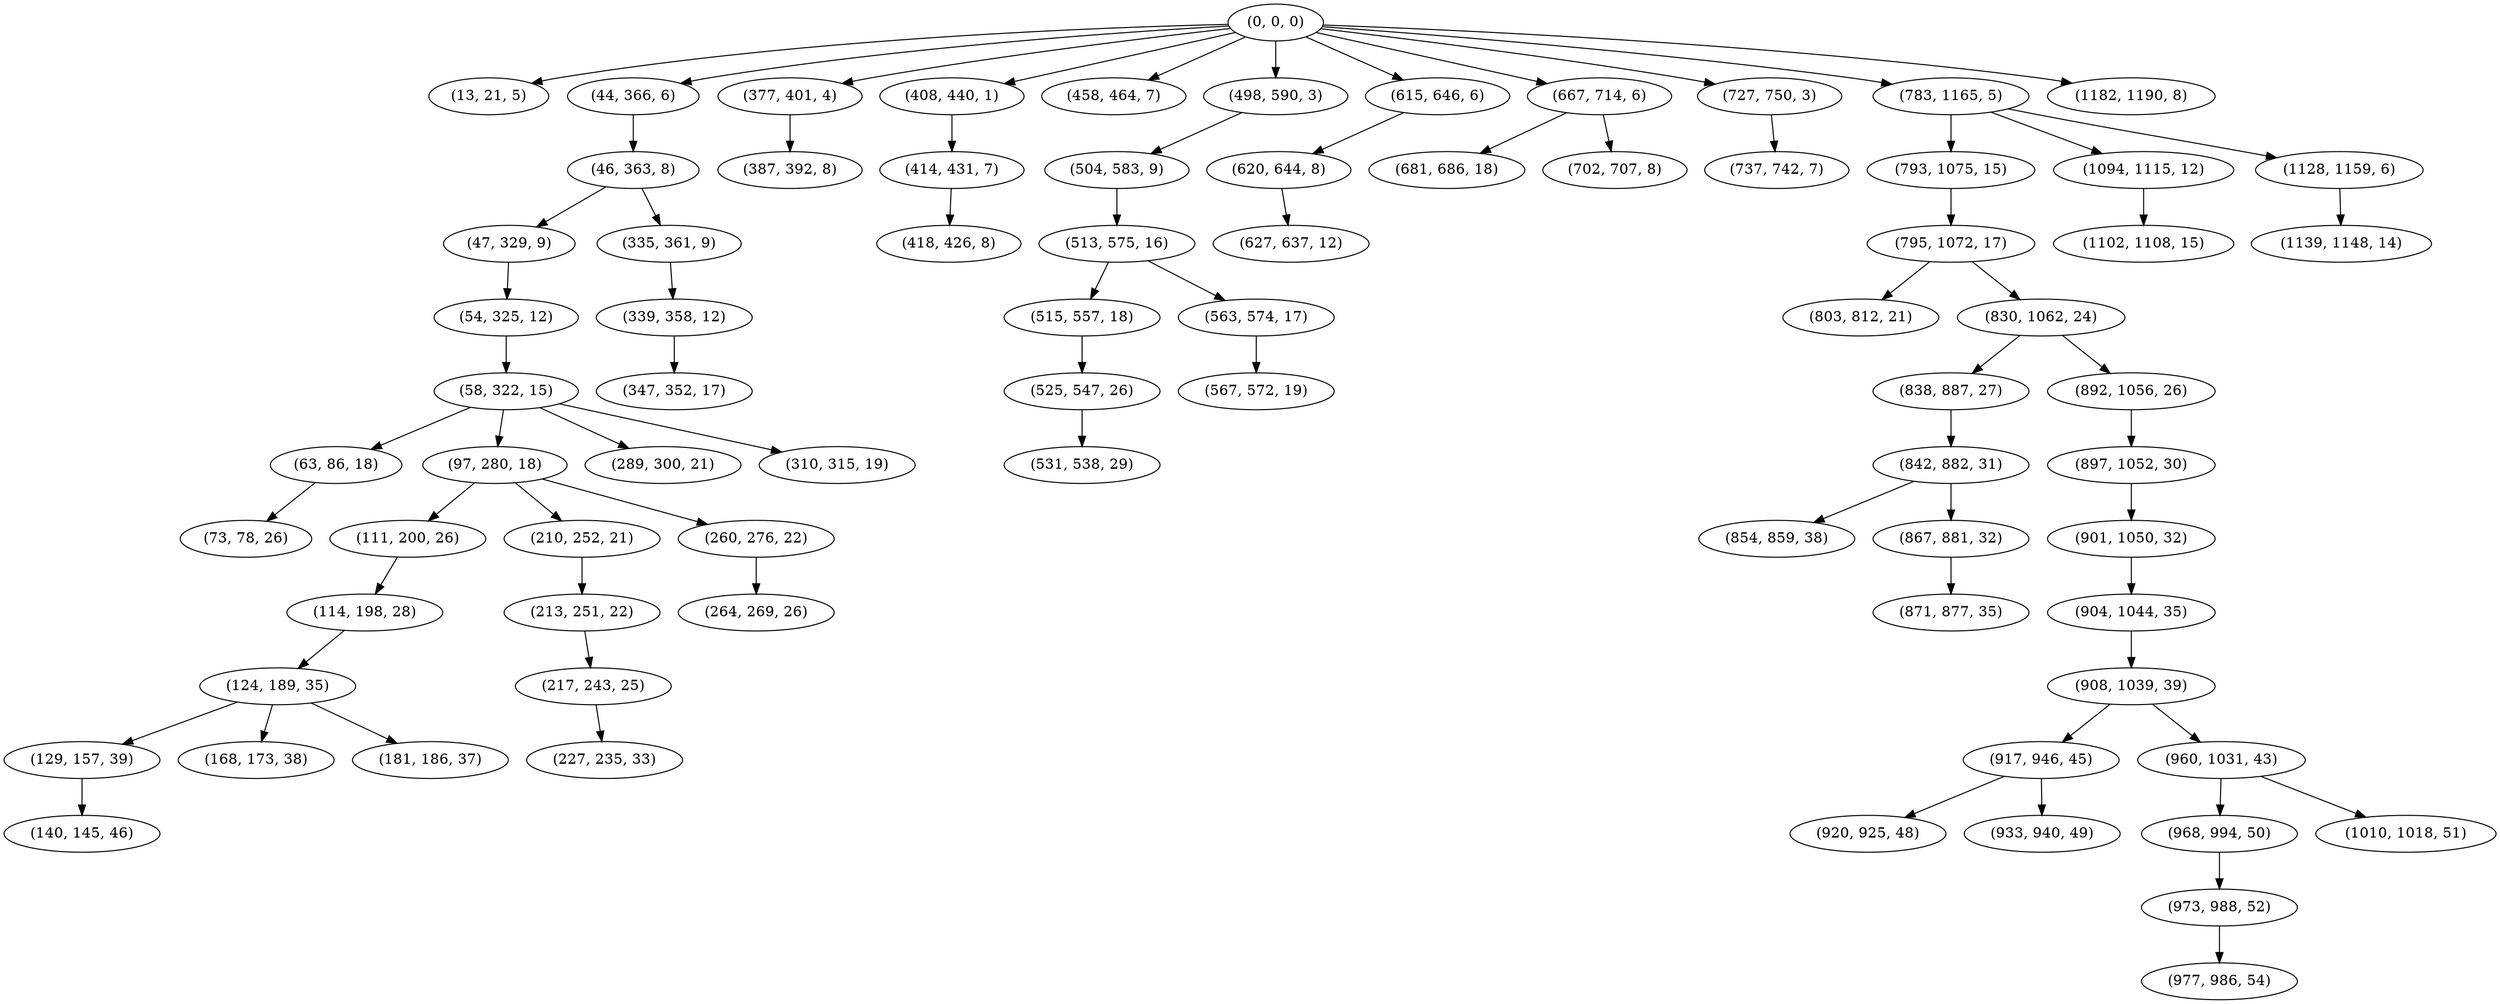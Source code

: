 digraph tree {
    "(0, 0, 0)";
    "(13, 21, 5)";
    "(44, 366, 6)";
    "(46, 363, 8)";
    "(47, 329, 9)";
    "(54, 325, 12)";
    "(58, 322, 15)";
    "(63, 86, 18)";
    "(73, 78, 26)";
    "(97, 280, 18)";
    "(111, 200, 26)";
    "(114, 198, 28)";
    "(124, 189, 35)";
    "(129, 157, 39)";
    "(140, 145, 46)";
    "(168, 173, 38)";
    "(181, 186, 37)";
    "(210, 252, 21)";
    "(213, 251, 22)";
    "(217, 243, 25)";
    "(227, 235, 33)";
    "(260, 276, 22)";
    "(264, 269, 26)";
    "(289, 300, 21)";
    "(310, 315, 19)";
    "(335, 361, 9)";
    "(339, 358, 12)";
    "(347, 352, 17)";
    "(377, 401, 4)";
    "(387, 392, 8)";
    "(408, 440, 1)";
    "(414, 431, 7)";
    "(418, 426, 8)";
    "(458, 464, 7)";
    "(498, 590, 3)";
    "(504, 583, 9)";
    "(513, 575, 16)";
    "(515, 557, 18)";
    "(525, 547, 26)";
    "(531, 538, 29)";
    "(563, 574, 17)";
    "(567, 572, 19)";
    "(615, 646, 6)";
    "(620, 644, 8)";
    "(627, 637, 12)";
    "(667, 714, 6)";
    "(681, 686, 18)";
    "(702, 707, 8)";
    "(727, 750, 3)";
    "(737, 742, 7)";
    "(783, 1165, 5)";
    "(793, 1075, 15)";
    "(795, 1072, 17)";
    "(803, 812, 21)";
    "(830, 1062, 24)";
    "(838, 887, 27)";
    "(842, 882, 31)";
    "(854, 859, 38)";
    "(867, 881, 32)";
    "(871, 877, 35)";
    "(892, 1056, 26)";
    "(897, 1052, 30)";
    "(901, 1050, 32)";
    "(904, 1044, 35)";
    "(908, 1039, 39)";
    "(917, 946, 45)";
    "(920, 925, 48)";
    "(933, 940, 49)";
    "(960, 1031, 43)";
    "(968, 994, 50)";
    "(973, 988, 52)";
    "(977, 986, 54)";
    "(1010, 1018, 51)";
    "(1094, 1115, 12)";
    "(1102, 1108, 15)";
    "(1128, 1159, 6)";
    "(1139, 1148, 14)";
    "(1182, 1190, 8)";
    "(0, 0, 0)" -> "(13, 21, 5)";
    "(0, 0, 0)" -> "(44, 366, 6)";
    "(0, 0, 0)" -> "(377, 401, 4)";
    "(0, 0, 0)" -> "(408, 440, 1)";
    "(0, 0, 0)" -> "(458, 464, 7)";
    "(0, 0, 0)" -> "(498, 590, 3)";
    "(0, 0, 0)" -> "(615, 646, 6)";
    "(0, 0, 0)" -> "(667, 714, 6)";
    "(0, 0, 0)" -> "(727, 750, 3)";
    "(0, 0, 0)" -> "(783, 1165, 5)";
    "(0, 0, 0)" -> "(1182, 1190, 8)";
    "(44, 366, 6)" -> "(46, 363, 8)";
    "(46, 363, 8)" -> "(47, 329, 9)";
    "(46, 363, 8)" -> "(335, 361, 9)";
    "(47, 329, 9)" -> "(54, 325, 12)";
    "(54, 325, 12)" -> "(58, 322, 15)";
    "(58, 322, 15)" -> "(63, 86, 18)";
    "(58, 322, 15)" -> "(97, 280, 18)";
    "(58, 322, 15)" -> "(289, 300, 21)";
    "(58, 322, 15)" -> "(310, 315, 19)";
    "(63, 86, 18)" -> "(73, 78, 26)";
    "(97, 280, 18)" -> "(111, 200, 26)";
    "(97, 280, 18)" -> "(210, 252, 21)";
    "(97, 280, 18)" -> "(260, 276, 22)";
    "(111, 200, 26)" -> "(114, 198, 28)";
    "(114, 198, 28)" -> "(124, 189, 35)";
    "(124, 189, 35)" -> "(129, 157, 39)";
    "(124, 189, 35)" -> "(168, 173, 38)";
    "(124, 189, 35)" -> "(181, 186, 37)";
    "(129, 157, 39)" -> "(140, 145, 46)";
    "(210, 252, 21)" -> "(213, 251, 22)";
    "(213, 251, 22)" -> "(217, 243, 25)";
    "(217, 243, 25)" -> "(227, 235, 33)";
    "(260, 276, 22)" -> "(264, 269, 26)";
    "(335, 361, 9)" -> "(339, 358, 12)";
    "(339, 358, 12)" -> "(347, 352, 17)";
    "(377, 401, 4)" -> "(387, 392, 8)";
    "(408, 440, 1)" -> "(414, 431, 7)";
    "(414, 431, 7)" -> "(418, 426, 8)";
    "(498, 590, 3)" -> "(504, 583, 9)";
    "(504, 583, 9)" -> "(513, 575, 16)";
    "(513, 575, 16)" -> "(515, 557, 18)";
    "(513, 575, 16)" -> "(563, 574, 17)";
    "(515, 557, 18)" -> "(525, 547, 26)";
    "(525, 547, 26)" -> "(531, 538, 29)";
    "(563, 574, 17)" -> "(567, 572, 19)";
    "(615, 646, 6)" -> "(620, 644, 8)";
    "(620, 644, 8)" -> "(627, 637, 12)";
    "(667, 714, 6)" -> "(681, 686, 18)";
    "(667, 714, 6)" -> "(702, 707, 8)";
    "(727, 750, 3)" -> "(737, 742, 7)";
    "(783, 1165, 5)" -> "(793, 1075, 15)";
    "(783, 1165, 5)" -> "(1094, 1115, 12)";
    "(783, 1165, 5)" -> "(1128, 1159, 6)";
    "(793, 1075, 15)" -> "(795, 1072, 17)";
    "(795, 1072, 17)" -> "(803, 812, 21)";
    "(795, 1072, 17)" -> "(830, 1062, 24)";
    "(830, 1062, 24)" -> "(838, 887, 27)";
    "(830, 1062, 24)" -> "(892, 1056, 26)";
    "(838, 887, 27)" -> "(842, 882, 31)";
    "(842, 882, 31)" -> "(854, 859, 38)";
    "(842, 882, 31)" -> "(867, 881, 32)";
    "(867, 881, 32)" -> "(871, 877, 35)";
    "(892, 1056, 26)" -> "(897, 1052, 30)";
    "(897, 1052, 30)" -> "(901, 1050, 32)";
    "(901, 1050, 32)" -> "(904, 1044, 35)";
    "(904, 1044, 35)" -> "(908, 1039, 39)";
    "(908, 1039, 39)" -> "(917, 946, 45)";
    "(908, 1039, 39)" -> "(960, 1031, 43)";
    "(917, 946, 45)" -> "(920, 925, 48)";
    "(917, 946, 45)" -> "(933, 940, 49)";
    "(960, 1031, 43)" -> "(968, 994, 50)";
    "(960, 1031, 43)" -> "(1010, 1018, 51)";
    "(968, 994, 50)" -> "(973, 988, 52)";
    "(973, 988, 52)" -> "(977, 986, 54)";
    "(1094, 1115, 12)" -> "(1102, 1108, 15)";
    "(1128, 1159, 6)" -> "(1139, 1148, 14)";
}
